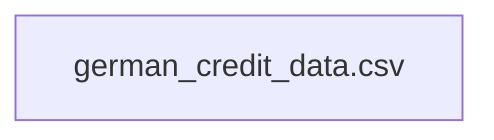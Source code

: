 graph TD
    A["german_credit_data.csv"]
    click A href "/kaggle/input/german-credit/german_credit_data.csv" "Opens German credit data source"